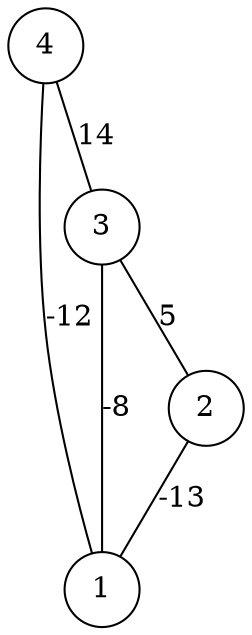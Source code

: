 graph { 
	 fontname="Helvetica,Arial,sans-serif" 
	 node [shape = circle]; 
	 4 -- 1 [label = "-12"];
	 4 -- 3 [label = "14"];
	 3 -- 1 [label = "-8"];
	 3 -- 2 [label = "5"];
	 2 -- 1 [label = "-13"];
	 1;
	 2;
	 3;
	 4;
}

